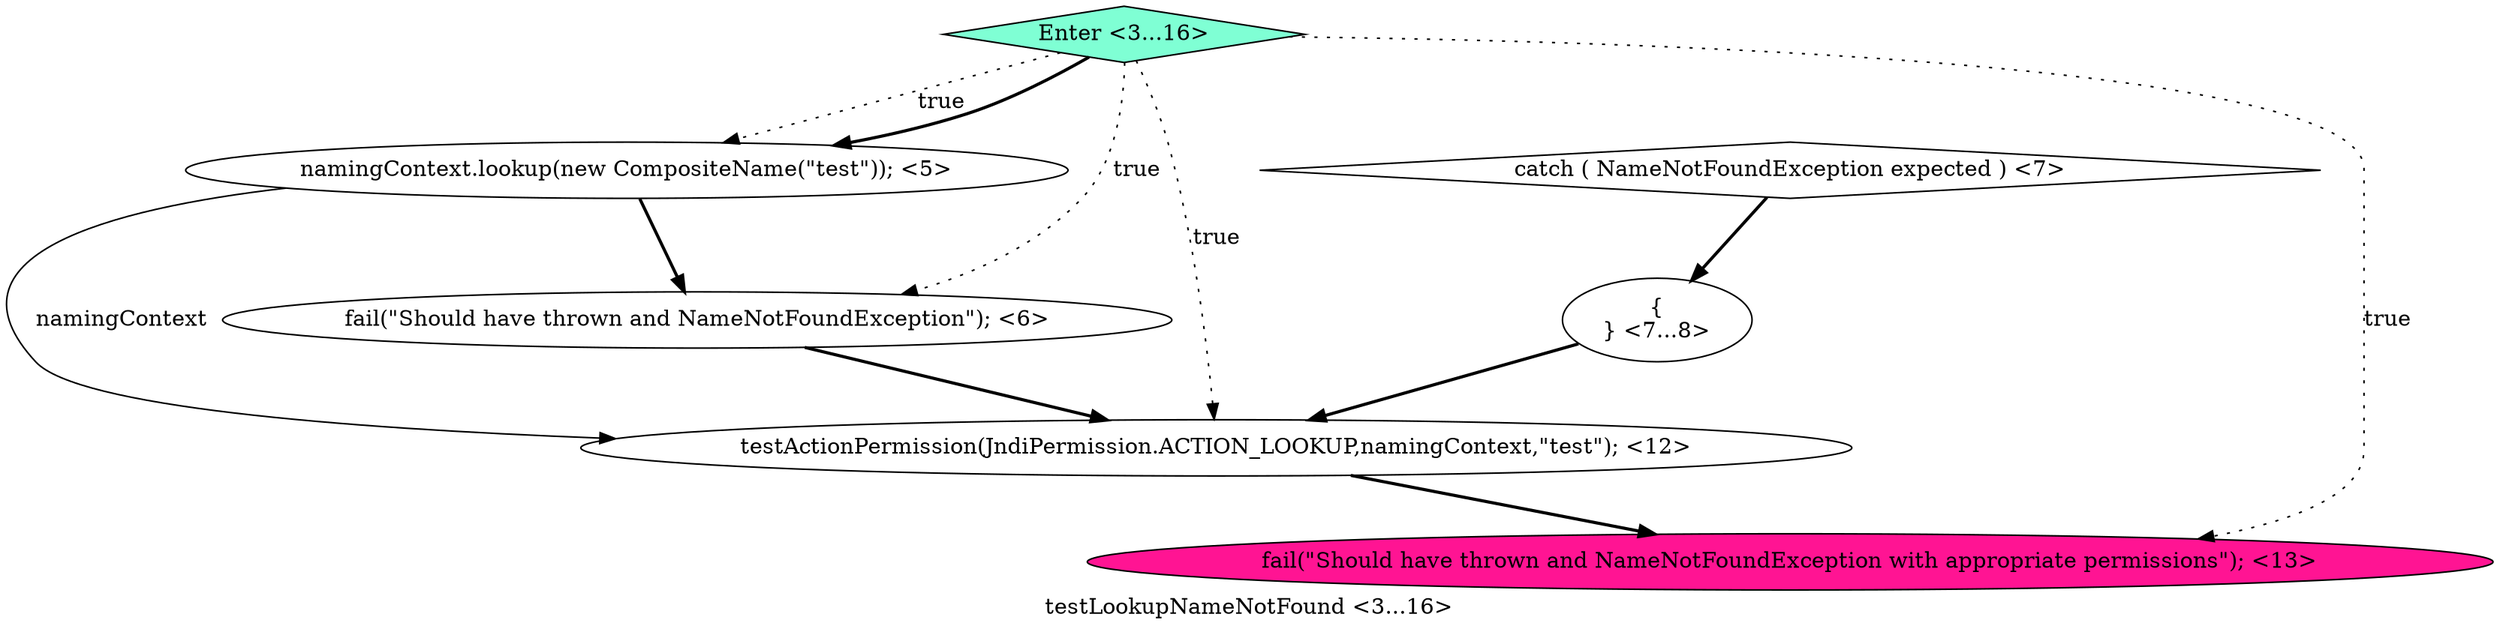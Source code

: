digraph PDG {
label = "testLookupNameNotFound <3...16>";
0.4 [style = filled, label = "testActionPermission(JndiPermission.ACTION_LOOKUP,namingContext,\"test\"); <12>", fillcolor = white, shape = ellipse];
0.2 [style = filled, label = "catch ( NameNotFoundException expected ) <7>", fillcolor = white, shape = diamond];
0.0 [style = filled, label = "namingContext.lookup(new CompositeName(\"test\")); <5>", fillcolor = white, shape = ellipse];
0.1 [style = filled, label = "fail(\"Should have thrown and NameNotFoundException\"); <6>", fillcolor = white, shape = ellipse];
0.3 [style = filled, label = "{
} <7...8>", fillcolor = white, shape = ellipse];
0.6 [style = filled, label = "Enter <3...16>", fillcolor = aquamarine, shape = diamond];
0.5 [style = filled, label = "fail(\"Should have thrown and NameNotFoundException with appropriate permissions\"); <13>", fillcolor = deeppink, shape = ellipse];
0.0 -> 0.1 [style = bold, label=""];
0.0 -> 0.4 [style = solid, label="namingContext"];
0.1 -> 0.4 [style = bold, label=""];
0.2 -> 0.3 [style = bold, label=""];
0.3 -> 0.4 [style = bold, label=""];
0.4 -> 0.5 [style = bold, label=""];
0.6 -> 0.0 [style = dotted, label="true"];
0.6 -> 0.0 [style = bold, label=""];
0.6 -> 0.1 [style = dotted, label="true"];
0.6 -> 0.4 [style = dotted, label="true"];
0.6 -> 0.5 [style = dotted, label="true"];
}
